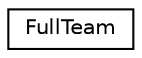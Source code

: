 digraph "Graphical Class Hierarchy"
{
 // LATEX_PDF_SIZE
  edge [fontname="Helvetica",fontsize="10",labelfontname="Helvetica",labelfontsize="10"];
  node [fontname="Helvetica",fontsize="10",shape=record];
  rankdir="LR";
  Node0 [label="FullTeam",height=0.2,width=0.4,color="black", fillcolor="white", style="filled",URL="$class_full_team.html",tooltip=" "];
}
